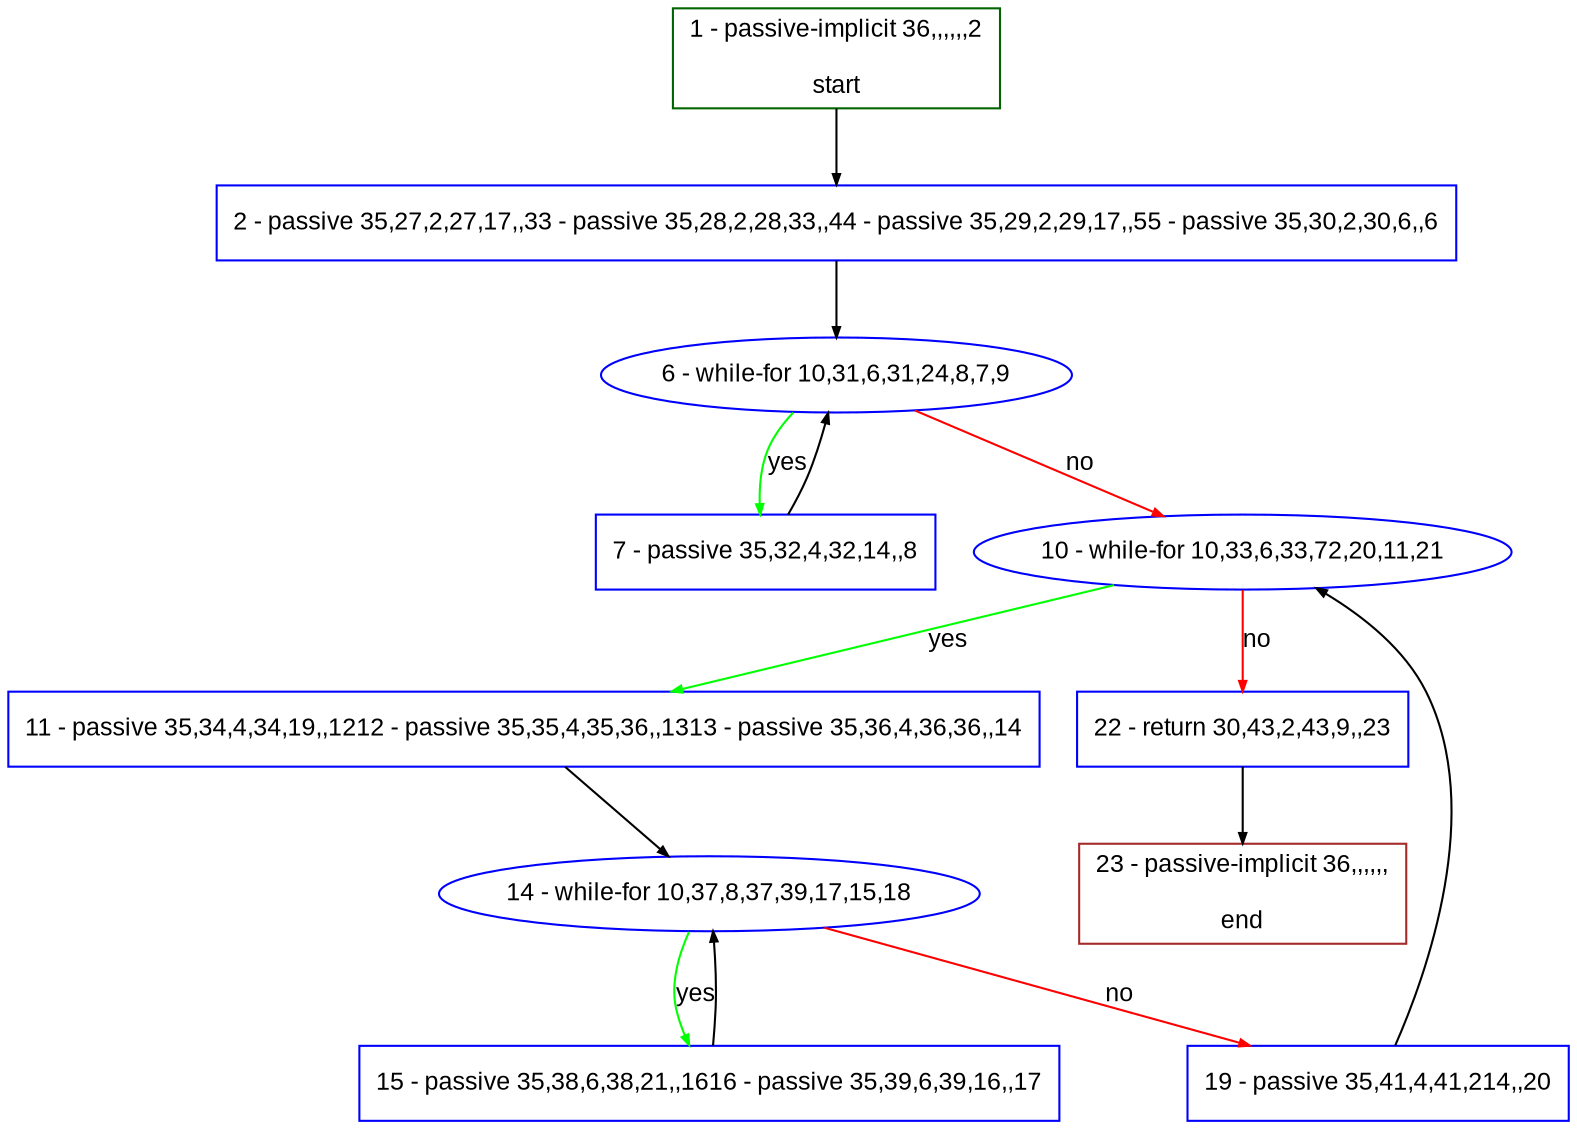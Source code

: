 digraph "" {
  graph [pack="true", label="", fontsize="12", packmode="clust", fontname="Arial", fillcolor="#FFFFCC", bgcolor="white", style="rounded,filled", compound="true"];
  node [node_initialized="no", label="", color="grey", fontsize="12", fillcolor="white", fontname="Arial", style="filled", shape="rectangle", compound="true", fixedsize="false"];
  edge [fontcolor="black", arrowhead="normal", arrowtail="none", arrowsize="0.5", ltail="", label="", color="black", fontsize="12", lhead="", fontname="Arial", dir="forward", compound="true"];
  __N1 [label="2 - passive 35,27,2,27,17,,33 - passive 35,28,2,28,33,,44 - passive 35,29,2,29,17,,55 - passive 35,30,2,30,6,,6", color="#0000ff", fillcolor="#ffffff", style="filled", shape="box"];
  __N2 [label="1 - passive-implicit 36,,,,,,2\n\nstart", color="#006400", fillcolor="#ffffff", style="filled", shape="box"];
  __N3 [label="6 - while-for 10,31,6,31,24,8,7,9", color="#0000ff", fillcolor="#ffffff", style="filled", shape="oval"];
  __N4 [label="7 - passive 35,32,4,32,14,,8", color="#0000ff", fillcolor="#ffffff", style="filled", shape="box"];
  __N5 [label="10 - while-for 10,33,6,33,72,20,11,21", color="#0000ff", fillcolor="#ffffff", style="filled", shape="oval"];
  __N6 [label="11 - passive 35,34,4,34,19,,1212 - passive 35,35,4,35,36,,1313 - passive 35,36,4,36,36,,14", color="#0000ff", fillcolor="#ffffff", style="filled", shape="box"];
  __N7 [label="22 - return 30,43,2,43,9,,23", color="#0000ff", fillcolor="#ffffff", style="filled", shape="box"];
  __N8 [label="14 - while-for 10,37,8,37,39,17,15,18", color="#0000ff", fillcolor="#ffffff", style="filled", shape="oval"];
  __N9 [label="15 - passive 35,38,6,38,21,,1616 - passive 35,39,6,39,16,,17", color="#0000ff", fillcolor="#ffffff", style="filled", shape="box"];
  __N10 [label="19 - passive 35,41,4,41,214,,20", color="#0000ff", fillcolor="#ffffff", style="filled", shape="box"];
  __N11 [label="23 - passive-implicit 36,,,,,,\n\nend", color="#a52a2a", fillcolor="#ffffff", style="filled", shape="box"];
  __N2 -> __N1 [arrowhead="normal", arrowtail="none", color="#000000", label="", dir="forward"];
  __N1 -> __N3 [arrowhead="normal", arrowtail="none", color="#000000", label="", dir="forward"];
  __N3 -> __N4 [arrowhead="normal", arrowtail="none", color="#00ff00", label="yes", dir="forward"];
  __N4 -> __N3 [arrowhead="normal", arrowtail="none", color="#000000", label="", dir="forward"];
  __N3 -> __N5 [arrowhead="normal", arrowtail="none", color="#ff0000", label="no", dir="forward"];
  __N5 -> __N6 [arrowhead="normal", arrowtail="none", color="#00ff00", label="yes", dir="forward"];
  __N5 -> __N7 [arrowhead="normal", arrowtail="none", color="#ff0000", label="no", dir="forward"];
  __N6 -> __N8 [arrowhead="normal", arrowtail="none", color="#000000", label="", dir="forward"];
  __N8 -> __N9 [arrowhead="normal", arrowtail="none", color="#00ff00", label="yes", dir="forward"];
  __N9 -> __N8 [arrowhead="normal", arrowtail="none", color="#000000", label="", dir="forward"];
  __N8 -> __N10 [arrowhead="normal", arrowtail="none", color="#ff0000", label="no", dir="forward"];
  __N10 -> __N5 [arrowhead="normal", arrowtail="none", color="#000000", label="", dir="forward"];
  __N7 -> __N11 [arrowhead="normal", arrowtail="none", color="#000000", label="", dir="forward"];
}
